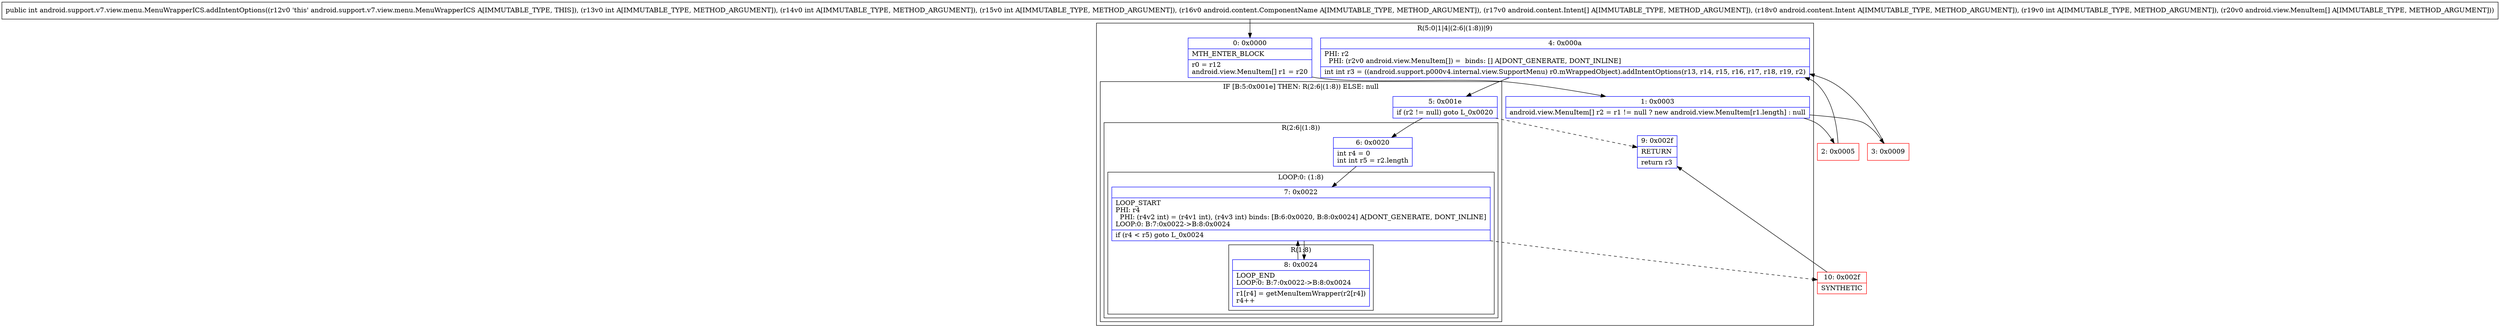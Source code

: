 digraph "CFG forandroid.support.v7.view.menu.MenuWrapperICS.addIntentOptions(IIILandroid\/content\/ComponentName;[Landroid\/content\/Intent;Landroid\/content\/Intent;I[Landroid\/view\/MenuItem;)I" {
subgraph cluster_Region_93736371 {
label = "R(5:0|1|4|(2:6|(1:8))|9)";
node [shape=record,color=blue];
Node_0 [shape=record,label="{0\:\ 0x0000|MTH_ENTER_BLOCK\l|r0 = r12\landroid.view.MenuItem[] r1 = r20\l}"];
Node_1 [shape=record,label="{1\:\ 0x0003|android.view.MenuItem[] r2 = r1 != null ? new android.view.MenuItem[r1.length] : null\l}"];
Node_4 [shape=record,label="{4\:\ 0x000a|PHI: r2 \l  PHI: (r2v0 android.view.MenuItem[]) =  binds: [] A[DONT_GENERATE, DONT_INLINE]\l|int int r3 = ((android.support.p000v4.internal.view.SupportMenu) r0.mWrappedObject).addIntentOptions(r13, r14, r15, r16, r17, r18, r19, r2)\l}"];
subgraph cluster_IfRegion_798522668 {
label = "IF [B:5:0x001e] THEN: R(2:6|(1:8)) ELSE: null";
node [shape=record,color=blue];
Node_5 [shape=record,label="{5\:\ 0x001e|if (r2 != null) goto L_0x0020\l}"];
subgraph cluster_Region_957965275 {
label = "R(2:6|(1:8))";
node [shape=record,color=blue];
Node_6 [shape=record,label="{6\:\ 0x0020|int r4 = 0\lint int r5 = r2.length\l}"];
subgraph cluster_LoopRegion_248859294 {
label = "LOOP:0: (1:8)";
node [shape=record,color=blue];
Node_7 [shape=record,label="{7\:\ 0x0022|LOOP_START\lPHI: r4 \l  PHI: (r4v2 int) = (r4v1 int), (r4v3 int) binds: [B:6:0x0020, B:8:0x0024] A[DONT_GENERATE, DONT_INLINE]\lLOOP:0: B:7:0x0022\-\>B:8:0x0024\l|if (r4 \< r5) goto L_0x0024\l}"];
subgraph cluster_Region_758586180 {
label = "R(1:8)";
node [shape=record,color=blue];
Node_8 [shape=record,label="{8\:\ 0x0024|LOOP_END\lLOOP:0: B:7:0x0022\-\>B:8:0x0024\l|r1[r4] = getMenuItemWrapper(r2[r4])\lr4++\l}"];
}
}
}
}
Node_9 [shape=record,label="{9\:\ 0x002f|RETURN\l|return r3\l}"];
}
Node_2 [shape=record,color=red,label="{2\:\ 0x0005}"];
Node_3 [shape=record,color=red,label="{3\:\ 0x0009}"];
Node_10 [shape=record,color=red,label="{10\:\ 0x002f|SYNTHETIC\l}"];
MethodNode[shape=record,label="{public int android.support.v7.view.menu.MenuWrapperICS.addIntentOptions((r12v0 'this' android.support.v7.view.menu.MenuWrapperICS A[IMMUTABLE_TYPE, THIS]), (r13v0 int A[IMMUTABLE_TYPE, METHOD_ARGUMENT]), (r14v0 int A[IMMUTABLE_TYPE, METHOD_ARGUMENT]), (r15v0 int A[IMMUTABLE_TYPE, METHOD_ARGUMENT]), (r16v0 android.content.ComponentName A[IMMUTABLE_TYPE, METHOD_ARGUMENT]), (r17v0 android.content.Intent[] A[IMMUTABLE_TYPE, METHOD_ARGUMENT]), (r18v0 android.content.Intent A[IMMUTABLE_TYPE, METHOD_ARGUMENT]), (r19v0 int A[IMMUTABLE_TYPE, METHOD_ARGUMENT]), (r20v0 android.view.MenuItem[] A[IMMUTABLE_TYPE, METHOD_ARGUMENT])) }"];
MethodNode -> Node_0;
Node_0 -> Node_1;
Node_1 -> Node_2;
Node_1 -> Node_3;
Node_4 -> Node_5;
Node_5 -> Node_6;
Node_5 -> Node_9[style=dashed];
Node_6 -> Node_7;
Node_7 -> Node_8;
Node_7 -> Node_10[style=dashed];
Node_8 -> Node_7;
Node_2 -> Node_4;
Node_3 -> Node_4;
Node_10 -> Node_9;
}

